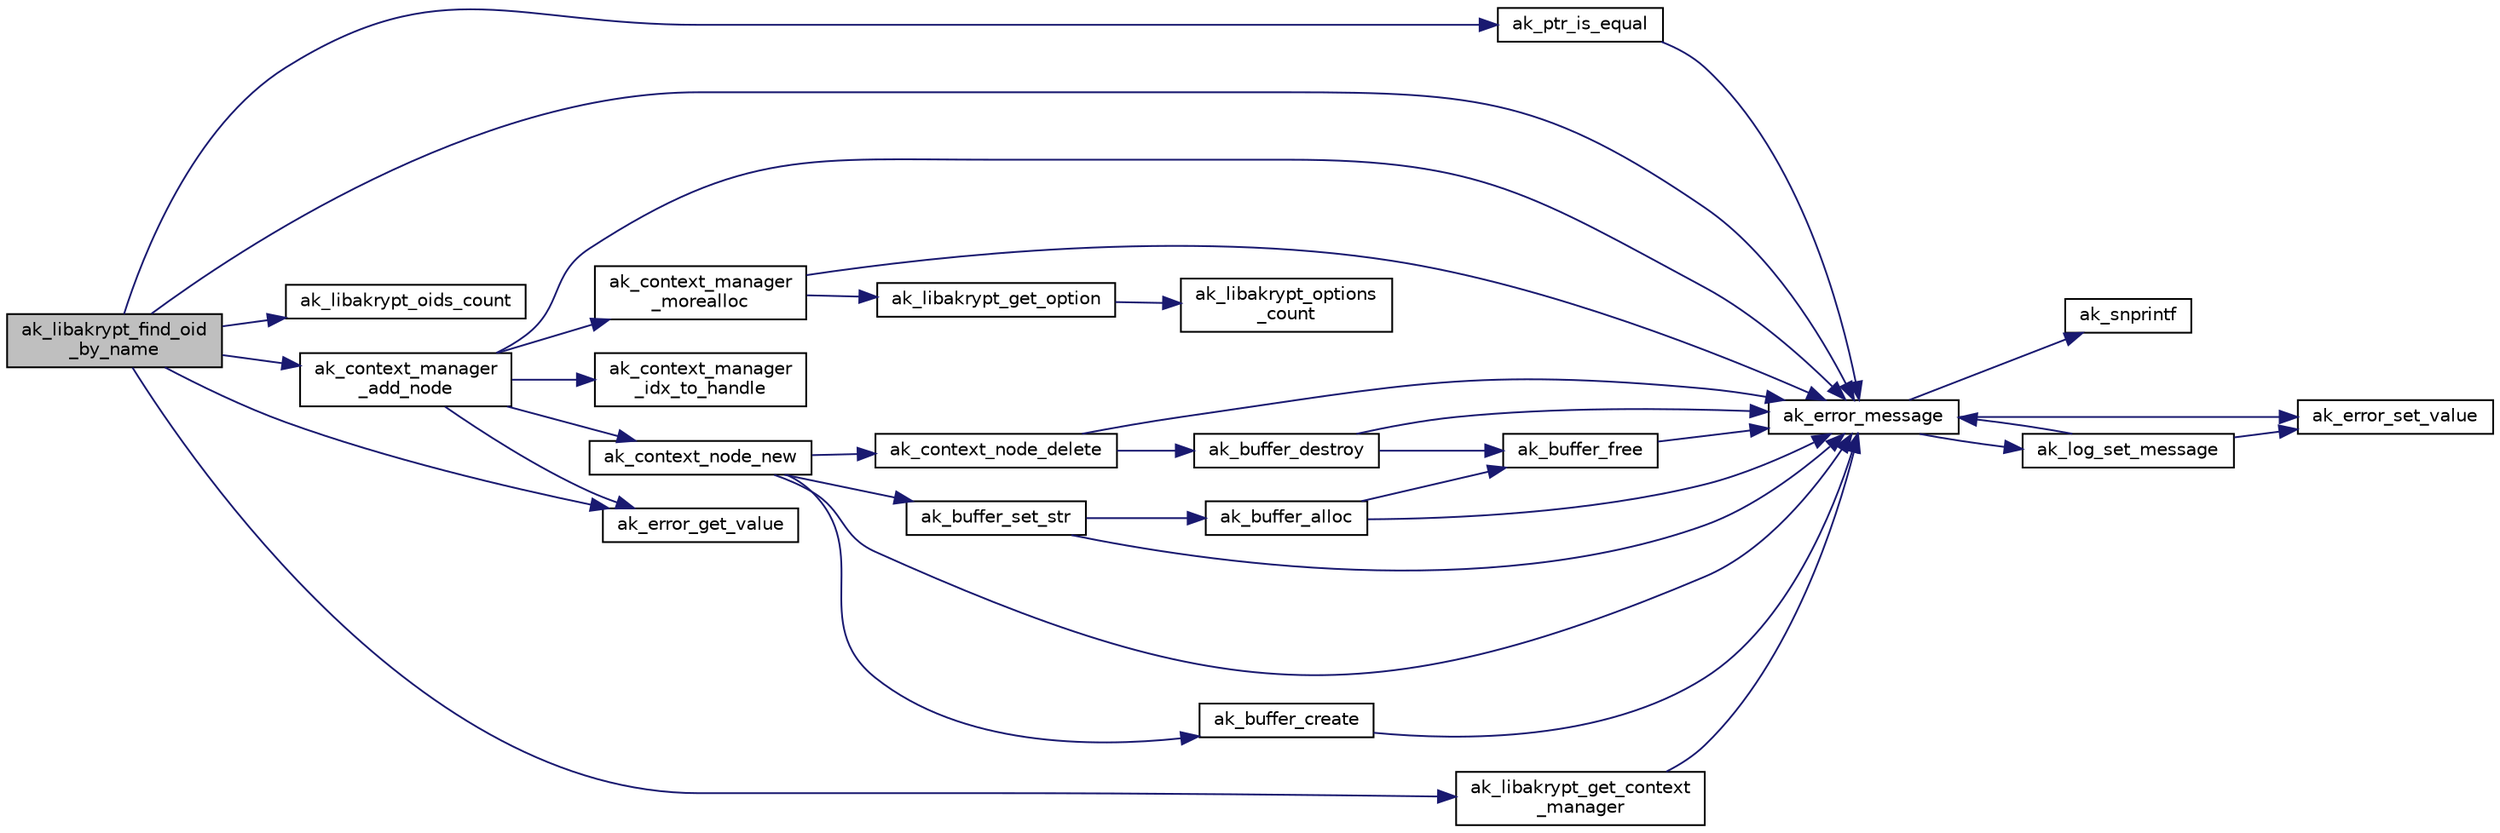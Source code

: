 digraph "ak_libakrypt_find_oid_by_name"
{
  edge [fontname="Helvetica",fontsize="10",labelfontname="Helvetica",labelfontsize="10"];
  node [fontname="Helvetica",fontsize="10",shape=record];
  rankdir="LR";
  Node1 [label="ak_libakrypt_find_oid\l_by_name",height=0.2,width=0.4,color="black", fillcolor="grey75", style="filled", fontcolor="black"];
  Node1 -> Node2 [color="midnightblue",fontsize="10",style="solid",fontname="Helvetica"];
  Node2 [label="ak_ptr_is_equal",height=0.2,width=0.4,color="black", fillcolor="white", style="filled",URL="$ak__tools_8c.html#aad0f57a8872509185b031a4dca334f98",tooltip="Сравнение двух областей памяти. "];
  Node2 -> Node3 [color="midnightblue",fontsize="10",style="solid",fontname="Helvetica"];
  Node3 [label="ak_error_message",height=0.2,width=0.4,color="black", fillcolor="white", style="filled",URL="$ak__log_8c.html#a80a4822cbd184b3cbcc43096126eb52b",tooltip="Вывод сообщений о возникшей в процессе выполнения ошибке. "];
  Node3 -> Node4 [color="midnightblue",fontsize="10",style="solid",fontname="Helvetica"];
  Node4 [label="ak_snprintf",height=0.2,width=0.4,color="black", fillcolor="white", style="filled",URL="$ak__log_8c.html#a129225cc1640b6773cf0a7d629f0dca6",tooltip="Обобщенная реализация функции snprintf для различных компиляторов. "];
  Node3 -> Node5 [color="midnightblue",fontsize="10",style="solid",fontname="Helvetica"];
  Node5 [label="ak_log_set_message",height=0.2,width=0.4,color="black", fillcolor="white", style="filled",URL="$ak__log_8c.html#a25eff854c3f398d72791d04662d0978a",tooltip="Прямой вывод сообщения аудита. "];
  Node5 -> Node6 [color="midnightblue",fontsize="10",style="solid",fontname="Helvetica"];
  Node6 [label="ak_error_set_value",height=0.2,width=0.4,color="black", fillcolor="white", style="filled",URL="$ak__log_8c.html#a700e68d9e88d81489869ba269af25c7b",tooltip="Функция устанавливает значение переменной, хранящей ошибку выполнения программы. "];
  Node5 -> Node3 [color="midnightblue",fontsize="10",style="solid",fontname="Helvetica"];
  Node3 -> Node6 [color="midnightblue",fontsize="10",style="solid",fontname="Helvetica"];
  Node1 -> Node7 [color="midnightblue",fontsize="10",style="solid",fontname="Helvetica"];
  Node7 [label="ak_libakrypt_oids_count",height=0.2,width=0.4,color="black", fillcolor="white", style="filled",URL="$ak__oid_8c.html#a40c98c3dad257cd9a3b3a3ce42eab77c",tooltip="Получение количества доступных OID библиотеки. "];
  Node1 -> Node8 [color="midnightblue",fontsize="10",style="solid",fontname="Helvetica"];
  Node8 [label="ak_context_manager\l_add_node",height=0.2,width=0.4,color="black", fillcolor="white", style="filled",URL="$ak__context__manager_8c.html#a0843a172b494b2ffa5c705cdc1a02c72",tooltip="Добавление контекста в структуру управления контекстами. "];
  Node8 -> Node3 [color="midnightblue",fontsize="10",style="solid",fontname="Helvetica"];
  Node8 -> Node9 [color="midnightblue",fontsize="10",style="solid",fontname="Helvetica"];
  Node9 [label="ak_context_manager\l_morealloc",height=0.2,width=0.4,color="black", fillcolor="white", style="filled",URL="$ak__context__manager_8c.html#ab8e1a000ec6e0ac245dd13b61fe92d31",tooltip="Увеличение памяти для структуры управления контекстами. "];
  Node9 -> Node10 [color="midnightblue",fontsize="10",style="solid",fontname="Helvetica"];
  Node10 [label="ak_libakrypt_get_option",height=0.2,width=0.4,color="black", fillcolor="white", style="filled",URL="$ak__libakrypt_8c.html#a784731c52e26697d5d5fe179f0fb1969",tooltip="Функция возвращает значение опции с заданным именем. "];
  Node10 -> Node11 [color="midnightblue",fontsize="10",style="solid",fontname="Helvetica"];
  Node11 [label="ak_libakrypt_options\l_count",height=0.2,width=0.4,color="black", fillcolor="white", style="filled",URL="$ak__libakrypt_8c.html#a2a9bc8b5608f12451a25dd8a7d278b01",tooltip="Функция возвращает общее количество опций библиотеки. "];
  Node9 -> Node3 [color="midnightblue",fontsize="10",style="solid",fontname="Helvetica"];
  Node8 -> Node12 [color="midnightblue",fontsize="10",style="solid",fontname="Helvetica"];
  Node12 [label="ak_context_manager\l_idx_to_handle",height=0.2,width=0.4,color="black", fillcolor="white", style="filled",URL="$ak__context__manager_8c.html#ae1d0e7ff117afe01c6fabaeebae689f8",tooltip="Получение точного значения дескриптора по индексу массива. "];
  Node8 -> Node13 [color="midnightblue",fontsize="10",style="solid",fontname="Helvetica"];
  Node13 [label="ak_context_node_new",height=0.2,width=0.4,color="black", fillcolor="white", style="filled",URL="$ak__context__manager_8c.html#a4b6bc7ad12e860a53a9a13a06eca4b51",tooltip="Создание нового элемента структуры управления контекстами. "];
  Node13 -> Node3 [color="midnightblue",fontsize="10",style="solid",fontname="Helvetica"];
  Node13 -> Node14 [color="midnightblue",fontsize="10",style="solid",fontname="Helvetica"];
  Node14 [label="ak_buffer_create",height=0.2,width=0.4,color="black", fillcolor="white", style="filled",URL="$ak__buffer_8c.html#a03c2366ad917d99ec79b402c8088e19f",tooltip="Инициализация буффера. "];
  Node14 -> Node3 [color="midnightblue",fontsize="10",style="solid",fontname="Helvetica"];
  Node13 -> Node15 [color="midnightblue",fontsize="10",style="solid",fontname="Helvetica"];
  Node15 [label="ak_context_node_delete",height=0.2,width=0.4,color="black", fillcolor="white", style="filled",URL="$ak__context__manager_8c.html#a1b217b5007f2cbfa4e4d9b7e5c75bf20",tooltip="Уничтожение элемента структуры управления контекстами. "];
  Node15 -> Node3 [color="midnightblue",fontsize="10",style="solid",fontname="Helvetica"];
  Node15 -> Node16 [color="midnightblue",fontsize="10",style="solid",fontname="Helvetica"];
  Node16 [label="ak_buffer_destroy",height=0.2,width=0.4,color="black", fillcolor="white", style="filled",URL="$ak__buffer_8c.html#a25ac100ac189695aeafbf8f81db91bf7",tooltip="Уничтожение данных, хранящиеся в полях структуры struct buffer. "];
  Node16 -> Node3 [color="midnightblue",fontsize="10",style="solid",fontname="Helvetica"];
  Node16 -> Node17 [color="midnightblue",fontsize="10",style="solid",fontname="Helvetica"];
  Node17 [label="ak_buffer_free",height=0.2,width=0.4,color="black", fillcolor="white", style="filled",URL="$ak__buffer_8c.html#a243d38ade78feebf7816cbd5d775310a",tooltip="Функция освобождает память, выделенную под данные (поле data структуры struct buffer )..."];
  Node17 -> Node3 [color="midnightblue",fontsize="10",style="solid",fontname="Helvetica"];
  Node13 -> Node18 [color="midnightblue",fontsize="10",style="solid",fontname="Helvetica"];
  Node18 [label="ak_buffer_set_str",height=0.2,width=0.4,color="black", fillcolor="white", style="filled",URL="$ak__buffer_8c.html#a510ddd5c7b3947f99e5da5ddd4833c29",tooltip="Помещение в буффер строки, оканчивающейся нулем. "];
  Node18 -> Node3 [color="midnightblue",fontsize="10",style="solid",fontname="Helvetica"];
  Node18 -> Node19 [color="midnightblue",fontsize="10",style="solid",fontname="Helvetica"];
  Node19 [label="ak_buffer_alloc",height=0.2,width=0.4,color="black", fillcolor="white", style="filled",URL="$ak__buffer_8c.html#a5e401c353e45f805c19ac520d9fcdae7",tooltip="Функция выделяет память под данные, хранимые в буффере. "];
  Node19 -> Node17 [color="midnightblue",fontsize="10",style="solid",fontname="Helvetica"];
  Node19 -> Node3 [color="midnightblue",fontsize="10",style="solid",fontname="Helvetica"];
  Node8 -> Node20 [color="midnightblue",fontsize="10",style="solid",fontname="Helvetica"];
  Node20 [label="ak_error_get_value",height=0.2,width=0.4,color="black", fillcolor="white", style="filled",URL="$ak__log_8c.html#aa0cdd429c558ca0448ce3a8e9529e920",tooltip="Функция возвращает код последней ошибки выполнения программы. "];
  Node1 -> Node21 [color="midnightblue",fontsize="10",style="solid",fontname="Helvetica"];
  Node21 [label="ak_libakrypt_get_context\l_manager",height=0.2,width=0.4,color="black", fillcolor="white", style="filled",URL="$ak__context__manager_8c.html#ab05fb0871d26ba7e3a61afb6e452561e",tooltip="Получение указателя на глобальную структуру управления контекстами. "];
  Node21 -> Node3 [color="midnightblue",fontsize="10",style="solid",fontname="Helvetica"];
  Node1 -> Node3 [color="midnightblue",fontsize="10",style="solid",fontname="Helvetica"];
  Node1 -> Node20 [color="midnightblue",fontsize="10",style="solid",fontname="Helvetica"];
}
